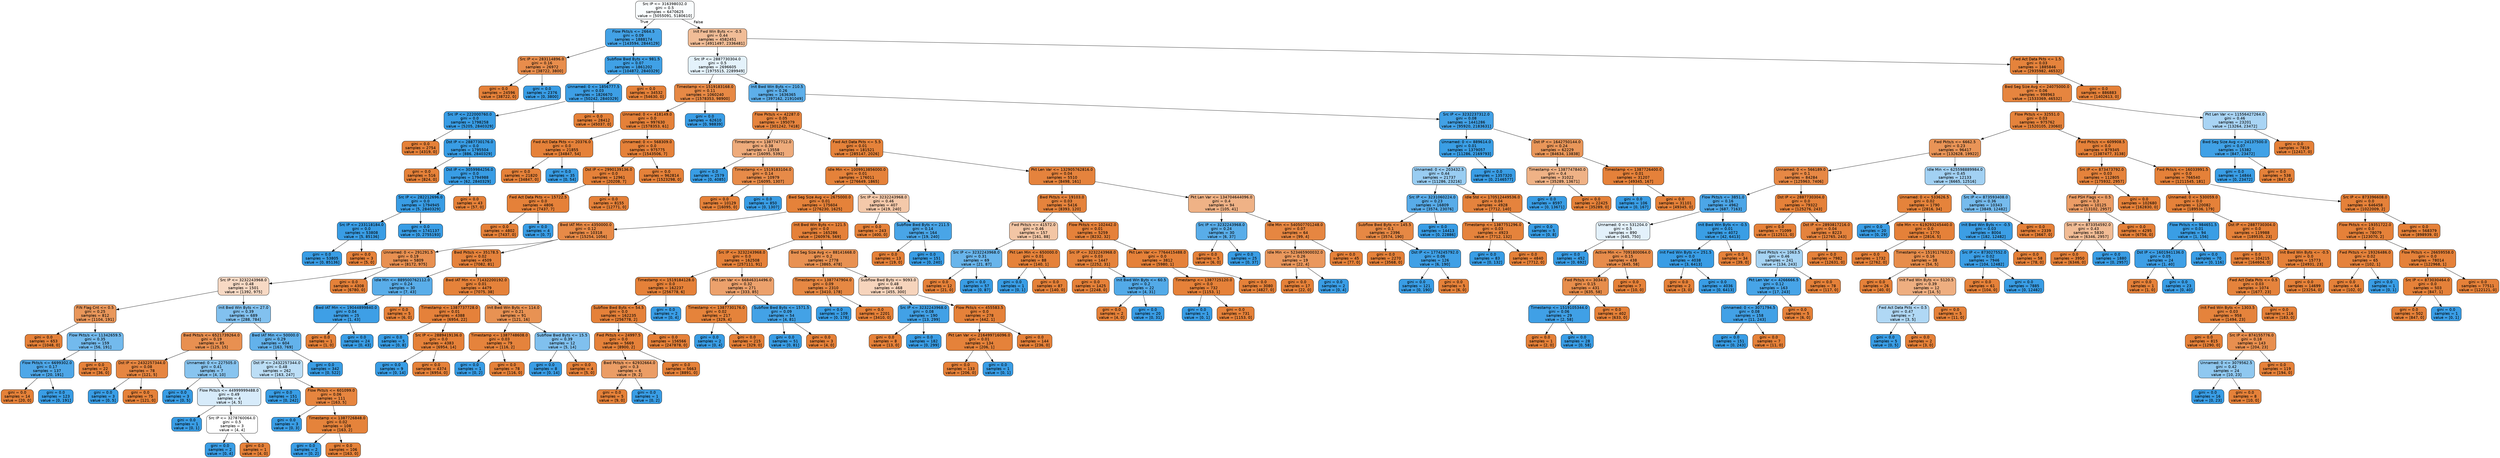 digraph Tree {
node [shape=box, style="filled, rounded", color="black", fontname="helvetica"] ;
edge [fontname="helvetica"] ;
0 [label="Src IP <= 316398032.0\ngini = 0.5\nsamples = 6470625\nvalue = [5055091, 5180610]", fillcolor="#fafdfe"] ;
1 [label="Flow Pkts/s <= 2664.5\ngini = 0.09\nsamples = 1888174\nvalue = [143594, 2844129]", fillcolor="#43a2e6"] ;
0 -> 1 [labeldistance=2.5, labelangle=45, headlabel="True"] ;
2 [label="Src IP <= 283114896.0\ngini = 0.16\nsamples = 26972\nvalue = [38722, 3800]", fillcolor="#e88d4c"] ;
1 -> 2 ;
3 [label="gini = 0.0\nsamples = 24596\nvalue = [38722, 0]", fillcolor="#e58139"] ;
2 -> 3 ;
4 [label="gini = 0.0\nsamples = 2376\nvalue = [0, 3800]", fillcolor="#399de5"] ;
2 -> 4 ;
5 [label="Subflow Bwd Byts <= 981.5\ngini = 0.07\nsamples = 1861202\nvalue = [104872, 2840329]", fillcolor="#40a1e6"] ;
1 -> 5 ;
6 [label="Unnamed: 0 <= 1856777.5\ngini = 0.03\nsamples = 1826670\nvalue = [50242, 2840329]", fillcolor="#3d9fe5"] ;
5 -> 6 ;
7 [label="Src IP <= 222000760.0\ngini = 0.0\nsamples = 1798258\nvalue = [5205, 2840329]", fillcolor="#399de5"] ;
6 -> 7 ;
8 [label="gini = 0.0\nsamples = 2754\nvalue = [4319, 0]", fillcolor="#e58139"] ;
7 -> 8 ;
9 [label="Dst IP <= 2887730176.0\ngini = 0.0\nsamples = 1795504\nvalue = [886, 2840329]", fillcolor="#399de5"] ;
7 -> 9 ;
10 [label="gini = 0.0\nsamples = 516\nvalue = [824, 0]", fillcolor="#e58139"] ;
9 -> 10 ;
11 [label="Dst IP <= 3059984256.0\ngini = 0.0\nsamples = 1794988\nvalue = [62, 2840329]", fillcolor="#399de5"] ;
9 -> 11 ;
12 [label="Src IP <= 282212696.0\ngini = 0.0\nsamples = 1794945\nvalue = [5, 2840329]", fillcolor="#399de5"] ;
11 -> 12 ;
13 [label="Src IP <= 233118184.0\ngini = 0.0\nsamples = 53808\nvalue = [5, 85136]", fillcolor="#399de5"] ;
12 -> 13 ;
14 [label="gini = 0.0\nsamples = 53805\nvalue = [0, 85136]", fillcolor="#399de5"] ;
13 -> 14 ;
15 [label="gini = 0.0\nsamples = 3\nvalue = [5, 0]", fillcolor="#e58139"] ;
13 -> 15 ;
16 [label="gini = 0.0\nsamples = 1741137\nvalue = [0, 2755193]", fillcolor="#399de5"] ;
12 -> 16 ;
17 [label="gini = 0.0\nsamples = 43\nvalue = [57, 0]", fillcolor="#e58139"] ;
11 -> 17 ;
18 [label="gini = 0.0\nsamples = 28412\nvalue = [45037, 0]", fillcolor="#e58139"] ;
6 -> 18 ;
19 [label="gini = 0.0\nsamples = 34532\nvalue = [54630, 0]", fillcolor="#e58139"] ;
5 -> 19 ;
20 [label="Init Fwd Win Byts <= -0.5\ngini = 0.44\nsamples = 4582451\nvalue = [4911497, 2336481]", fillcolor="#f1bd97"] ;
0 -> 20 [labeldistance=2.5, labelangle=-45, headlabel="False"] ;
21 [label="Src IP <= 2887730304.0\ngini = 0.5\nsamples = 2696605\nvalue = [1975515, 2289949]", fillcolor="#e4f2fb"] ;
20 -> 21 ;
22 [label="Timestamp <= 1519183168.0\ngini = 0.11\nsamples = 1060240\nvalue = [1578353, 98900]", fillcolor="#e78945"] ;
21 -> 22 ;
23 [label="Unnamed: 0 <= 418149.0\ngini = 0.0\nsamples = 997630\nvalue = [1578353, 61]", fillcolor="#e58139"] ;
22 -> 23 ;
24 [label="Fwd Act Data Pkts <= 20376.0\ngini = 0.0\nsamples = 21855\nvalue = [34847, 54]", fillcolor="#e58139"] ;
23 -> 24 ;
25 [label="gini = 0.0\nsamples = 21820\nvalue = [34847, 0]", fillcolor="#e58139"] ;
24 -> 25 ;
26 [label="gini = 0.0\nsamples = 35\nvalue = [0, 54]", fillcolor="#399de5"] ;
24 -> 26 ;
27 [label="Unnamed: 0 <= 568309.0\ngini = 0.0\nsamples = 975775\nvalue = [1543506, 7]", fillcolor="#e58139"] ;
23 -> 27 ;
28 [label="Dst IP <= 2990139136.0\ngini = 0.0\nsamples = 12961\nvalue = [20208, 7]", fillcolor="#e58139"] ;
27 -> 28 ;
29 [label="Fwd Act Data Pkts <= 15722.5\ngini = 0.0\nsamples = 4806\nvalue = [7437, 7]", fillcolor="#e58139"] ;
28 -> 29 ;
30 [label="gini = 0.0\nsamples = 4802\nvalue = [7437, 0]", fillcolor="#e58139"] ;
29 -> 30 ;
31 [label="gini = 0.0\nsamples = 4\nvalue = [0, 7]", fillcolor="#399de5"] ;
29 -> 31 ;
32 [label="gini = 0.0\nsamples = 8155\nvalue = [12771, 0]", fillcolor="#e58139"] ;
28 -> 32 ;
33 [label="gini = 0.0\nsamples = 962814\nvalue = [1523298, 0]", fillcolor="#e58139"] ;
27 -> 33 ;
34 [label="gini = 0.0\nsamples = 62610\nvalue = [0, 98839]", fillcolor="#399de5"] ;
22 -> 34 ;
35 [label="Init Bwd Win Byts <= 210.5\ngini = 0.26\nsamples = 1636365\nvalue = [397162, 2191049]", fillcolor="#5dafea"] ;
21 -> 35 ;
36 [label="Flow Pkts/s <= 42287.0\ngini = 0.05\nsamples = 195079\nvalue = [301242, 7418]", fillcolor="#e6843e"] ;
35 -> 36 ;
37 [label="Timestamp <= 1387747712.0\ngini = 0.38\nsamples = 13558\nvalue = [16095, 5392]", fillcolor="#eeab7b"] ;
36 -> 37 ;
38 [label="gini = 0.0\nsamples = 2579\nvalue = [0, 4085]", fillcolor="#399de5"] ;
37 -> 38 ;
39 [label="Timestamp <= 1519183104.0\ngini = 0.14\nsamples = 10979\nvalue = [16095, 1307]", fillcolor="#e78b49"] ;
37 -> 39 ;
40 [label="gini = 0.0\nsamples = 10129\nvalue = [16095, 0]", fillcolor="#e58139"] ;
39 -> 40 ;
41 [label="gini = 0.0\nsamples = 850\nvalue = [0, 1307]", fillcolor="#399de5"] ;
39 -> 41 ;
42 [label="Fwd Act Data Pkts <= 5.5\ngini = 0.01\nsamples = 181521\nvalue = [285147, 2026]", fillcolor="#e5823a"] ;
36 -> 42 ;
43 [label="Idle Min <= 1009913856000.0\ngini = 0.01\nsamples = 176011\nvalue = [276649, 1865]", fillcolor="#e5823a"] ;
42 -> 43 ;
44 [label="Bwd Seg Size Avg <= 2675000.0\ngini = 0.01\nsamples = 175604\nvalue = [276230, 1625]", fillcolor="#e5823a"] ;
43 -> 44 ;
45 [label="Bwd IAT Min <= 4350000.0\ngini = 0.12\nsamples = 10318\nvalue = [15254, 1056]", fillcolor="#e78a47"] ;
44 -> 45 ;
46 [label="Unnamed: 0 <= 291291.5\ngini = 0.19\nsamples = 5809\nvalue = [8172, 975]", fillcolor="#e89051"] ;
45 -> 46 ;
47 [label="Src IP <= 3232243968.0\ngini = 0.48\nsamples = 1501\nvalue = [1392, 975]", fillcolor="#f7d9c4"] ;
46 -> 47 ;
48 [label="FIN Flag Cnt <= 0.5\ngini = 0.25\nsamples = 812\nvalue = [1104, 191]", fillcolor="#e9975b"] ;
47 -> 48 ;
49 [label="gini = 0.0\nsamples = 653\nvalue = [1048, 0]", fillcolor="#e58139"] ;
48 -> 49 ;
50 [label="Flow Pkts/s <= 11342659.5\ngini = 0.35\nsamples = 159\nvalue = [56, 191]", fillcolor="#73baed"] ;
48 -> 50 ;
51 [label="Flow Pkts/s <= 6699302.0\ngini = 0.17\nsamples = 137\nvalue = [20, 191]", fillcolor="#4ea7e8"] ;
50 -> 51 ;
52 [label="gini = 0.0\nsamples = 14\nvalue = [20, 0]", fillcolor="#e58139"] ;
51 -> 52 ;
53 [label="gini = 0.0\nsamples = 123\nvalue = [0, 191]", fillcolor="#399de5"] ;
51 -> 53 ;
54 [label="gini = 0.0\nsamples = 22\nvalue = [36, 0]", fillcolor="#e58139"] ;
50 -> 54 ;
55 [label="Init Bwd Win Byts <= 27.0\ngini = 0.39\nsamples = 689\nvalue = [288, 784]", fillcolor="#82c1ef"] ;
47 -> 55 ;
56 [label="Bwd Pkts/s <= 6521739264.0\ngini = 0.19\nsamples = 85\nvalue = [125, 15]", fillcolor="#e89051"] ;
55 -> 56 ;
57 [label="Dst IP <= 2432257344.0\ngini = 0.08\nsamples = 78\nvalue = [121, 5]", fillcolor="#e68641"] ;
56 -> 57 ;
58 [label="gini = 0.0\nsamples = 3\nvalue = [0, 5]", fillcolor="#399de5"] ;
57 -> 58 ;
59 [label="gini = 0.0\nsamples = 75\nvalue = [121, 0]", fillcolor="#e58139"] ;
57 -> 59 ;
60 [label="Unnamed: 0 <= 227505.0\ngini = 0.41\nsamples = 7\nvalue = [4, 10]", fillcolor="#88c4ef"] ;
56 -> 60 ;
61 [label="gini = 0.0\nsamples = 3\nvalue = [0, 5]", fillcolor="#399de5"] ;
60 -> 61 ;
62 [label="Flow Pkts/s <= 44999999488.0\ngini = 0.49\nsamples = 4\nvalue = [4, 5]", fillcolor="#d7ebfa"] ;
60 -> 62 ;
63 [label="gini = 0.0\nsamples = 1\nvalue = [0, 1]", fillcolor="#399de5"] ;
62 -> 63 ;
64 [label="Src IP <= 3278760064.0\ngini = 0.5\nsamples = 3\nvalue = [4, 4]", fillcolor="#ffffff"] ;
62 -> 64 ;
65 [label="gini = 0.0\nsamples = 2\nvalue = [0, 4]", fillcolor="#399de5"] ;
64 -> 65 ;
66 [label="gini = 0.0\nsamples = 1\nvalue = [4, 0]", fillcolor="#e58139"] ;
64 -> 66 ;
67 [label="Bwd IAT Min <= 50000.0\ngini = 0.29\nsamples = 604\nvalue = [163, 769]", fillcolor="#63b2eb"] ;
55 -> 67 ;
68 [label="Dst IP <= 2432257344.0\ngini = 0.48\nsamples = 262\nvalue = [163, 247]", fillcolor="#bcdef6"] ;
67 -> 68 ;
69 [label="gini = 0.0\nsamples = 151\nvalue = [0, 242]", fillcolor="#399de5"] ;
68 -> 69 ;
70 [label="Flow Pkts/s <= 601099.0\ngini = 0.06\nsamples = 111\nvalue = [163, 5]", fillcolor="#e6853f"] ;
68 -> 70 ;
71 [label="gini = 0.0\nsamples = 3\nvalue = [0, 3]", fillcolor="#399de5"] ;
70 -> 71 ;
72 [label="Timestamp <= 1387726848.0\ngini = 0.02\nsamples = 108\nvalue = [163, 2]", fillcolor="#e5833b"] ;
70 -> 72 ;
73 [label="gini = 0.0\nsamples = 2\nvalue = [0, 2]", fillcolor="#399de5"] ;
72 -> 73 ;
74 [label="gini = 0.0\nsamples = 106\nvalue = [163, 0]", fillcolor="#e58139"] ;
72 -> 74 ;
75 [label="gini = 0.0\nsamples = 342\nvalue = [0, 522]", fillcolor="#399de5"] ;
67 -> 75 ;
76 [label="gini = 0.0\nsamples = 4308\nvalue = [6780, 0]", fillcolor="#e58139"] ;
46 -> 76 ;
77 [label="Bwd Pkts/s <= 35178.5\ngini = 0.02\nsamples = 4509\nvalue = [7082, 81]", fillcolor="#e5823b"] ;
45 -> 77 ;
78 [label="Idle Min <= 889500762112.0\ngini = 0.24\nsamples = 30\nvalue = [7, 43]", fillcolor="#59ade9"] ;
77 -> 78 ;
79 [label="Bwd IAT Min <= 19044899840.0\ngini = 0.04\nsamples = 25\nvalue = [1, 43]", fillcolor="#3e9fe6"] ;
78 -> 79 ;
80 [label="gini = 0.0\nsamples = 1\nvalue = [1, 0]", fillcolor="#e58139"] ;
79 -> 80 ;
81 [label="gini = 0.0\nsamples = 24\nvalue = [0, 43]", fillcolor="#399de5"] ;
79 -> 81 ;
82 [label="gini = 0.0\nsamples = 5\nvalue = [6, 0]", fillcolor="#e58139"] ;
78 -> 82 ;
83 [label="Bwd IAT Min <= 71432200192.0\ngini = 0.01\nsamples = 4479\nvalue = [7075, 38]", fillcolor="#e5823a"] ;
77 -> 83 ;
84 [label="Timestamp <= 1387737728.0\ngini = 0.01\nsamples = 4388\nvalue = [6954, 22]", fillcolor="#e5813a"] ;
83 -> 84 ;
85 [label="gini = 0.0\nsamples = 5\nvalue = [0, 8]", fillcolor="#399de5"] ;
84 -> 85 ;
86 [label="Src IP <= 2889419136.0\ngini = 0.0\nsamples = 4383\nvalue = [6954, 14]", fillcolor="#e58139"] ;
84 -> 86 ;
87 [label="gini = 0.0\nsamples = 9\nvalue = [0, 14]", fillcolor="#399de5"] ;
86 -> 87 ;
88 [label="gini = 0.0\nsamples = 4374\nvalue = [6954, 0]", fillcolor="#e58139"] ;
86 -> 88 ;
89 [label="Init Bwd Win Byts <= 114.0\ngini = 0.21\nsamples = 91\nvalue = [121, 16]", fillcolor="#e89253"] ;
83 -> 89 ;
90 [label="Timestamp <= 1387748608.0\ngini = 0.03\nsamples = 79\nvalue = [116, 2]", fillcolor="#e5833c"] ;
89 -> 90 ;
91 [label="gini = 0.0\nsamples = 1\nvalue = [0, 2]", fillcolor="#399de5"] ;
90 -> 91 ;
92 [label="gini = 0.0\nsamples = 78\nvalue = [116, 0]", fillcolor="#e58139"] ;
90 -> 92 ;
93 [label="Subflow Bwd Byts <= 15.5\ngini = 0.39\nsamples = 12\nvalue = [5, 14]", fillcolor="#80c0ee"] ;
89 -> 93 ;
94 [label="gini = 0.0\nsamples = 8\nvalue = [0, 14]", fillcolor="#399de5"] ;
93 -> 94 ;
95 [label="gini = 0.0\nsamples = 4\nvalue = [5, 0]", fillcolor="#e58139"] ;
93 -> 95 ;
96 [label="Init Bwd Win Byts <= 121.5\ngini = 0.0\nsamples = 165286\nvalue = [260976, 569]", fillcolor="#e58139"] ;
44 -> 96 ;
97 [label="Src IP <= 3232243968.0\ngini = 0.0\nsamples = 162508\nvalue = [257111, 91]", fillcolor="#e58139"] ;
96 -> 97 ;
98 [label="Timestamp <= 1519184128.0\ngini = 0.0\nsamples = 162237\nvalue = [256778, 6]", fillcolor="#e58139"] ;
97 -> 98 ;
99 [label="Subflow Bwd Byts <= 54.5\ngini = 0.0\nsamples = 162235\nvalue = [256778, 2]", fillcolor="#e58139"] ;
98 -> 99 ;
100 [label="Fwd Pkts/s <= 24997.5\ngini = 0.0\nsamples = 5669\nvalue = [8900, 2]", fillcolor="#e58139"] ;
99 -> 100 ;
101 [label="Bwd Pkts/s <= 62932664.0\ngini = 0.3\nsamples = 6\nvalue = [9, 2]", fillcolor="#eb9d65"] ;
100 -> 101 ;
102 [label="gini = 0.0\nsamples = 5\nvalue = [9, 0]", fillcolor="#e58139"] ;
101 -> 102 ;
103 [label="gini = 0.0\nsamples = 1\nvalue = [0, 2]", fillcolor="#399de5"] ;
101 -> 103 ;
104 [label="gini = 0.0\nsamples = 5663\nvalue = [8891, 0]", fillcolor="#e58139"] ;
100 -> 104 ;
105 [label="gini = 0.0\nsamples = 156566\nvalue = [247878, 0]", fillcolor="#e58139"] ;
99 -> 105 ;
106 [label="gini = 0.0\nsamples = 2\nvalue = [0, 4]", fillcolor="#399de5"] ;
98 -> 106 ;
107 [label="Pkt Len Var <= 66846314496.0\ngini = 0.32\nsamples = 271\nvalue = [333, 85]", fillcolor="#eca16c"] ;
97 -> 107 ;
108 [label="Timestamp <= 1387730176.0\ngini = 0.02\nsamples = 217\nvalue = [329, 4]", fillcolor="#e5833b"] ;
107 -> 108 ;
109 [label="gini = 0.0\nsamples = 2\nvalue = [0, 4]", fillcolor="#399de5"] ;
108 -> 109 ;
110 [label="gini = 0.0\nsamples = 215\nvalue = [329, 0]", fillcolor="#e58139"] ;
108 -> 110 ;
111 [label="Subflow Bwd Byts <= 1571.5\ngini = 0.09\nsamples = 54\nvalue = [4, 81]", fillcolor="#43a2e6"] ;
107 -> 111 ;
112 [label="gini = 0.0\nsamples = 51\nvalue = [0, 81]", fillcolor="#399de5"] ;
111 -> 112 ;
113 [label="gini = 0.0\nsamples = 3\nvalue = [4, 0]", fillcolor="#e58139"] ;
111 -> 113 ;
114 [label="Bwd Seg Size Avg <= 88141668.0\ngini = 0.2\nsamples = 2778\nvalue = [3865, 478]", fillcolor="#e89151"] ;
96 -> 114 ;
115 [label="Timestamp <= 1387747904.0\ngini = 0.09\nsamples = 2310\nvalue = [3410, 178]", fillcolor="#e68843"] ;
114 -> 115 ;
116 [label="gini = 0.0\nsamples = 109\nvalue = [0, 178]", fillcolor="#399de5"] ;
115 -> 116 ;
117 [label="gini = 0.0\nsamples = 2201\nvalue = [3410, 0]", fillcolor="#e58139"] ;
115 -> 117 ;
118 [label="Subflow Bwd Byts <= 9093.0\ngini = 0.48\nsamples = 468\nvalue = [455, 300]", fillcolor="#f6d4bc"] ;
114 -> 118 ;
119 [label="Src IP <= 3232243968.0\ngini = 0.08\nsamples = 190\nvalue = [13, 299]", fillcolor="#42a1e6"] ;
118 -> 119 ;
120 [label="gini = 0.0\nsamples = 8\nvalue = [13, 0]", fillcolor="#e58139"] ;
119 -> 120 ;
121 [label="gini = 0.0\nsamples = 182\nvalue = [0, 299]", fillcolor="#399de5"] ;
119 -> 121 ;
122 [label="Flow Pkts/s <= 455583.5\ngini = 0.0\nsamples = 278\nvalue = [442, 1]", fillcolor="#e58139"] ;
118 -> 122 ;
123 [label="Pkt Len Var <= 216499716096.0\ngini = 0.01\nsamples = 134\nvalue = [206, 1]", fillcolor="#e5823a"] ;
122 -> 123 ;
124 [label="gini = 0.0\nsamples = 133\nvalue = [206, 0]", fillcolor="#e58139"] ;
123 -> 124 ;
125 [label="gini = 0.0\nsamples = 1\nvalue = [0, 1]", fillcolor="#399de5"] ;
123 -> 125 ;
126 [label="gini = 0.0\nsamples = 144\nvalue = [236, 0]", fillcolor="#e58139"] ;
122 -> 126 ;
127 [label="Src IP <= 3232243968.0\ngini = 0.46\nsamples = 407\nvalue = [419, 240]", fillcolor="#f4c9aa"] ;
43 -> 127 ;
128 [label="gini = 0.0\nsamples = 243\nvalue = [400, 0]", fillcolor="#e58139"] ;
127 -> 128 ;
129 [label="Subflow Bwd Byts <= 211.5\ngini = 0.14\nsamples = 164\nvalue = [19, 240]", fillcolor="#49a5e7"] ;
127 -> 129 ;
130 [label="gini = 0.0\nsamples = 13\nvalue = [19, 0]", fillcolor="#e58139"] ;
129 -> 130 ;
131 [label="gini = 0.0\nsamples = 151\nvalue = [0, 240]", fillcolor="#399de5"] ;
129 -> 131 ;
132 [label="Pkt Len Var <= 132905762816.0\ngini = 0.04\nsamples = 5510\nvalue = [8498, 161]", fillcolor="#e5833d"] ;
42 -> 132 ;
133 [label="Bwd Pkts/s <= 19103.0\ngini = 0.03\nsamples = 5416\nvalue = [8393, 120]", fillcolor="#e5833c"] ;
132 -> 133 ;
134 [label="Fwd Pkts/s <= 41572.0\ngini = 0.46\nsamples = 157\nvalue = [161, 88]", fillcolor="#f3c6a5"] ;
133 -> 134 ;
135 [label="Src IP <= 3232243968.0\ngini = 0.31\nsamples = 69\nvalue = [21, 87]", fillcolor="#69b5eb"] ;
134 -> 135 ;
136 [label="gini = 0.0\nsamples = 12\nvalue = [21, 0]", fillcolor="#e58139"] ;
135 -> 136 ;
137 [label="gini = 0.0\nsamples = 57\nvalue = [0, 87]", fillcolor="#399de5"] ;
135 -> 137 ;
138 [label="Pkt Len Min <= 650000.0\ngini = 0.01\nsamples = 88\nvalue = [140, 1]", fillcolor="#e5823a"] ;
134 -> 138 ;
139 [label="gini = 0.0\nsamples = 1\nvalue = [0, 1]", fillcolor="#399de5"] ;
138 -> 139 ;
140 [label="gini = 0.0\nsamples = 87\nvalue = [140, 0]", fillcolor="#e58139"] ;
138 -> 140 ;
141 [label="Flow Pkts/s <= 102442.0\ngini = 0.01\nsamples = 5259\nvalue = [8232, 32]", fillcolor="#e5813a"] ;
133 -> 141 ;
142 [label="Src IP <= 3232243968.0\ngini = 0.03\nsamples = 1447\nvalue = [2252, 31]", fillcolor="#e5833c"] ;
141 -> 142 ;
143 [label="gini = 0.0\nsamples = 1425\nvalue = [2248, 0]", fillcolor="#e58139"] ;
142 -> 143 ;
144 [label="Init Bwd Win Byts <= 60.5\ngini = 0.2\nsamples = 22\nvalue = [4, 31]", fillcolor="#53aae8"] ;
142 -> 144 ;
145 [label="gini = 0.0\nsamples = 2\nvalue = [4, 0]", fillcolor="#e58139"] ;
144 -> 145 ;
146 [label="gini = 0.0\nsamples = 20\nvalue = [0, 31]", fillcolor="#399de5"] ;
144 -> 146 ;
147 [label="Pkt Len Var <= 7764415488.0\ngini = 0.0\nsamples = 3812\nvalue = [5980, 1]", fillcolor="#e58139"] ;
141 -> 147 ;
148 [label="Timestamp <= 1387725120.0\ngini = 0.0\nsamples = 732\nvalue = [1153, 1]", fillcolor="#e58139"] ;
147 -> 148 ;
149 [label="gini = 0.0\nsamples = 1\nvalue = [0, 1]", fillcolor="#399de5"] ;
148 -> 149 ;
150 [label="gini = 0.0\nsamples = 731\nvalue = [1153, 0]", fillcolor="#e58139"] ;
148 -> 150 ;
151 [label="gini = 0.0\nsamples = 3080\nvalue = [4827, 0]", fillcolor="#e58139"] ;
147 -> 151 ;
152 [label="Pkt Len Var <= 134704644096.0\ngini = 0.4\nsamples = 94\nvalue = [105, 41]", fillcolor="#efb286"] ;
132 -> 152 ;
153 [label="Src IP <= 3232243968.0\ngini = 0.24\nsamples = 30\nvalue = [6, 37]", fillcolor="#59ade9"] ;
152 -> 153 ;
154 [label="gini = 0.0\nsamples = 5\nvalue = [6, 0]", fillcolor="#e58139"] ;
153 -> 154 ;
155 [label="gini = 0.0\nsamples = 25\nvalue = [0, 37]", fillcolor="#399de5"] ;
153 -> 155 ;
156 [label="Idle Min <= 540507701248.0\ngini = 0.07\nsamples = 64\nvalue = [99, 4]", fillcolor="#e68641"] ;
152 -> 156 ;
157 [label="Idle Min <= 523465900032.0\ngini = 0.26\nsamples = 19\nvalue = [22, 4]", fillcolor="#ea985d"] ;
156 -> 157 ;
158 [label="gini = 0.0\nsamples = 17\nvalue = [22, 0]", fillcolor="#e58139"] ;
157 -> 158 ;
159 [label="gini = 0.0\nsamples = 2\nvalue = [0, 4]", fillcolor="#399de5"] ;
157 -> 159 ;
160 [label="gini = 0.0\nsamples = 45\nvalue = [77, 0]", fillcolor="#e58139"] ;
156 -> 160 ;
161 [label="Src IP <= 3232237312.0\ngini = 0.08\nsamples = 1441286\nvalue = [95920, 2183631]", fillcolor="#42a1e6"] ;
35 -> 161 ;
162 [label="Unnamed: 0 <= 889614.0\ngini = 0.01\nsamples = 1379057\nvalue = [11286, 2169793]", fillcolor="#3a9ee5"] ;
161 -> 162 ;
163 [label="Unnamed: 0 <= 203432.5\ngini = 0.44\nsamples = 21737\nvalue = [11286, 23216]", fillcolor="#99cdf2"] ;
162 -> 163 ;
164 [label="Src IP <= 3231060224.0\ngini = 0.23\nsamples = 16809\nvalue = [3574, 23076]", fillcolor="#58ace9"] ;
163 -> 164 ;
165 [label="Subflow Bwd Byts <= 145.5\ngini = 0.1\nsamples = 2396\nvalue = [3574, 190]", fillcolor="#e68844"] ;
164 -> 165 ;
166 [label="gini = 0.0\nsamples = 2270\nvalue = [3568, 0]", fillcolor="#e58139"] ;
165 -> 166 ;
167 [label="Dst IP <= 1774245792.0\ngini = 0.06\nsamples = 126\nvalue = [6, 190]", fillcolor="#3fa0e6"] ;
165 -> 167 ;
168 [label="gini = 0.0\nsamples = 121\nvalue = [0, 190]", fillcolor="#399de5"] ;
167 -> 168 ;
169 [label="gini = 0.0\nsamples = 5\nvalue = [6, 0]", fillcolor="#e58139"] ;
167 -> 169 ;
170 [label="gini = 0.0\nsamples = 14413\nvalue = [0, 22886]", fillcolor="#399de5"] ;
164 -> 170 ;
171 [label="Idle Std <= 170512449536.0\ngini = 0.04\nsamples = 4928\nvalue = [7712, 140]", fillcolor="#e5833d"] ;
163 -> 171 ;
172 [label="Timestamp <= 1387751296.0\ngini = 0.03\nsamples = 4923\nvalue = [7712, 132]", fillcolor="#e5833c"] ;
171 -> 172 ;
173 [label="gini = 0.0\nsamples = 83\nvalue = [0, 132]", fillcolor="#399de5"] ;
172 -> 173 ;
174 [label="gini = 0.0\nsamples = 4840\nvalue = [7712, 0]", fillcolor="#e58139"] ;
172 -> 174 ;
175 [label="gini = 0.0\nsamples = 5\nvalue = [0, 8]", fillcolor="#399de5"] ;
171 -> 175 ;
176 [label="gini = 0.0\nsamples = 1357320\nvalue = [0, 2146577]", fillcolor="#399de5"] ;
162 -> 176 ;
177 [label="Dst IP <= 1642750144.0\ngini = 0.24\nsamples = 62229\nvalue = [84634, 13838]", fillcolor="#e99659"] ;
161 -> 177 ;
178 [label="Timestamp <= 1387747840.0\ngini = 0.4\nsamples = 31022\nvalue = [35289, 13671]", fillcolor="#efb286"] ;
177 -> 178 ;
179 [label="gini = 0.0\nsamples = 8597\nvalue = [0, 13671]", fillcolor="#399de5"] ;
178 -> 179 ;
180 [label="gini = 0.0\nsamples = 22425\nvalue = [35289, 0]", fillcolor="#e58139"] ;
178 -> 180 ;
181 [label="Timestamp <= 1387726400.0\ngini = 0.01\nsamples = 31207\nvalue = [49345, 167]", fillcolor="#e5813a"] ;
177 -> 181 ;
182 [label="gini = 0.0\nsamples = 106\nvalue = [0, 167]", fillcolor="#399de5"] ;
181 -> 182 ;
183 [label="gini = 0.0\nsamples = 31101\nvalue = [49345, 0]", fillcolor="#e58139"] ;
181 -> 183 ;
184 [label="Fwd Act Data Pkts <= 1.5\ngini = 0.03\nsamples = 1885846\nvalue = [2935982, 46532]", fillcolor="#e5833c"] ;
20 -> 184 ;
185 [label="Bwd Seg Size Avg <= 24075000.0\ngini = 0.06\nsamples = 998963\nvalue = [1533369, 46532]", fillcolor="#e6853f"] ;
184 -> 185 ;
186 [label="Flow Pkts/s <= 32551.0\ngini = 0.03\nsamples = 975762\nvalue = [1520105, 23060]", fillcolor="#e5833c"] ;
185 -> 186 ;
187 [label="Fwd Pkts/s <= 6662.5\ngini = 0.23\nsamples = 96417\nvalue = [132628, 19922]", fillcolor="#e99457"] ;
186 -> 187 ;
188 [label="Unnamed: 0 <= 566189.0\ngini = 0.1\nsamples = 84284\nvalue = [125963, 7406]", fillcolor="#e78845"] ;
187 -> 188 ;
189 [label="Flow Pkts/s <= 3851.0\ngini = 0.16\nsamples = 4962\nvalue = [687, 7163]", fillcolor="#4ca6e7"] ;
188 -> 189 ;
190 [label="Unnamed: 0 <= 531204.0\ngini = 0.5\nsamples = 890\nvalue = [645, 750]", fillcolor="#e3f1fb"] ;
189 -> 190 ;
191 [label="gini = 0.0\nsamples = 452\nvalue = [0, 692]", fillcolor="#399de5"] ;
190 -> 191 ;
192 [label="Active Min <= 7091800064.0\ngini = 0.15\nsamples = 438\nvalue = [645, 58]", fillcolor="#e78c4b"] ;
190 -> 192 ;
193 [label="Fwd Pkts/s <= 3034.0\ngini = 0.15\nsamples = 431\nvalue = [635, 58]", fillcolor="#e78d4b"] ;
192 -> 193 ;
194 [label="Timestamp <= 1519105344.0\ngini = 0.06\nsamples = 29\nvalue = [2, 58]", fillcolor="#40a0e6"] ;
193 -> 194 ;
195 [label="gini = 0.0\nsamples = 1\nvalue = [2, 0]", fillcolor="#e58139"] ;
194 -> 195 ;
196 [label="gini = 0.0\nsamples = 28\nvalue = [0, 58]", fillcolor="#399de5"] ;
194 -> 196 ;
197 [label="gini = 0.0\nsamples = 402\nvalue = [633, 0]", fillcolor="#e58139"] ;
193 -> 197 ;
198 [label="gini = 0.0\nsamples = 7\nvalue = [10, 0]", fillcolor="#e58139"] ;
192 -> 198 ;
199 [label="Init Bwd Win Byts <= -0.5\ngini = 0.01\nsamples = 4072\nvalue = [42, 6413]", fillcolor="#3a9ee5"] ;
189 -> 199 ;
200 [label="Init Fwd Win Byts <= 251.5\ngini = 0.0\nsamples = 4038\nvalue = [3, 6413]", fillcolor="#399de5"] ;
199 -> 200 ;
201 [label="gini = 0.0\nsamples = 2\nvalue = [3, 0]", fillcolor="#e58139"] ;
200 -> 201 ;
202 [label="gini = 0.0\nsamples = 4036\nvalue = [0, 6413]", fillcolor="#399de5"] ;
200 -> 202 ;
203 [label="gini = 0.0\nsamples = 34\nvalue = [39, 0]", fillcolor="#e58139"] ;
199 -> 203 ;
204 [label="Dst IP <= 2887730304.0\ngini = 0.0\nsamples = 79322\nvalue = [125276, 243]", fillcolor="#e58139"] ;
188 -> 204 ;
205 [label="gini = 0.0\nsamples = 71099\nvalue = [112511, 0]", fillcolor="#e58139"] ;
204 -> 205 ;
206 [label="Dst IP <= 2893817216.0\ngini = 0.04\nsamples = 8223\nvalue = [12765, 243]", fillcolor="#e5833d"] ;
204 -> 206 ;
207 [label="Bwd Pkts/s <= 1063.5\ngini = 0.46\nsamples = 241\nvalue = [134, 243]", fillcolor="#a6d3f3"] ;
206 -> 207 ;
208 [label="Pkt Len Var <= 4266666.5\ngini = 0.12\nsamples = 163\nvalue = [17, 243]", fillcolor="#47a4e7"] ;
207 -> 208 ;
209 [label="Unnamed: 0 <= 3071794.5\ngini = 0.08\nsamples = 158\nvalue = [11, 243]", fillcolor="#42a1e6"] ;
208 -> 209 ;
210 [label="gini = 0.0\nsamples = 151\nvalue = [0, 243]", fillcolor="#399de5"] ;
209 -> 210 ;
211 [label="gini = 0.0\nsamples = 7\nvalue = [11, 0]", fillcolor="#e58139"] ;
209 -> 211 ;
212 [label="gini = 0.0\nsamples = 5\nvalue = [6, 0]", fillcolor="#e58139"] ;
208 -> 212 ;
213 [label="gini = 0.0\nsamples = 78\nvalue = [117, 0]", fillcolor="#e58139"] ;
207 -> 213 ;
214 [label="gini = 0.0\nsamples = 7982\nvalue = [12631, 0]", fillcolor="#e58139"] ;
206 -> 214 ;
215 [label="Idle Min <= 625598889984.0\ngini = 0.45\nsamples = 12133\nvalue = [6665, 12516]", fillcolor="#a2d1f3"] ;
187 -> 215 ;
216 [label="Unnamed: 0 <= 533626.5\ngini = 0.02\nsamples = 1790\nvalue = [2816, 34]", fillcolor="#e5833b"] ;
215 -> 216 ;
217 [label="gini = 0.0\nsamples = 20\nvalue = [0, 29]", fillcolor="#399de5"] ;
216 -> 217 ;
218 [label="Idle Min <= 619293245440.0\ngini = 0.0\nsamples = 1770\nvalue = [2816, 5]", fillcolor="#e58139"] ;
216 -> 218 ;
219 [label="gini = 0.0\nsamples = 1732\nvalue = [2762, 0]", fillcolor="#e58139"] ;
218 -> 219 ;
220 [label="Timestamp <= 1519117632.0\ngini = 0.16\nsamples = 38\nvalue = [54, 5]", fillcolor="#e78d4b"] ;
218 -> 220 ;
221 [label="gini = 0.0\nsamples = 26\nvalue = [40, 0]", fillcolor="#e58139"] ;
220 -> 221 ;
222 [label="Init Fwd Win Byts <= 5120.5\ngini = 0.39\nsamples = 12\nvalue = [14, 5]", fillcolor="#eeae80"] ;
220 -> 222 ;
223 [label="Fwd Act Data Pkts <= 0.5\ngini = 0.47\nsamples = 7\nvalue = [3, 5]", fillcolor="#b0d8f5"] ;
222 -> 223 ;
224 [label="gini = 0.0\nsamples = 5\nvalue = [0, 5]", fillcolor="#399de5"] ;
223 -> 224 ;
225 [label="gini = 0.0\nsamples = 2\nvalue = [3, 0]", fillcolor="#e58139"] ;
223 -> 225 ;
226 [label="gini = 0.0\nsamples = 5\nvalue = [11, 0]", fillcolor="#e58139"] ;
222 -> 226 ;
227 [label="Src IP <= 873593408.0\ngini = 0.36\nsamples = 10343\nvalue = [3849, 12482]", fillcolor="#76bbed"] ;
215 -> 227 ;
228 [label="Init Bwd Win Byts <= -0.5\ngini = 0.03\nsamples = 8004\nvalue = [182, 12482]", fillcolor="#3c9ee5"] ;
227 -> 228 ;
229 [label="Src IP <= 873027552.0\ngini = 0.02\nsamples = 7946\nvalue = [104, 12482]", fillcolor="#3b9ee5"] ;
228 -> 229 ;
230 [label="gini = 0.0\nsamples = 61\nvalue = [104, 0]", fillcolor="#e58139"] ;
229 -> 230 ;
231 [label="gini = 0.0\nsamples = 7885\nvalue = [0, 12482]", fillcolor="#399de5"] ;
229 -> 231 ;
232 [label="gini = 0.0\nsamples = 58\nvalue = [78, 0]", fillcolor="#e58139"] ;
228 -> 232 ;
233 [label="gini = 0.0\nsamples = 2339\nvalue = [3667, 0]", fillcolor="#e58139"] ;
227 -> 233 ;
234 [label="Fwd Pkts/s <= 609908.5\ngini = 0.0\nsamples = 879345\nvalue = [1387477, 3138]", fillcolor="#e58139"] ;
186 -> 234 ;
235 [label="Src IP <= 873473792.0\ngini = 0.03\nsamples = 112805\nvalue = [175932, 2957]", fillcolor="#e5833c"] ;
234 -> 235 ;
236 [label="Fwd PSH Flags <= 0.5\ngini = 0.3\nsamples = 10125\nvalue = [13102, 2957]", fillcolor="#eb9d66"] ;
235 -> 236 ;
237 [label="Src IP <= 873354592.0\ngini = 0.43\nsamples = 5830\nvalue = [6346, 2957]", fillcolor="#f1bc95"] ;
236 -> 237 ;
238 [label="gini = 0.0\nsamples = 3950\nvalue = [6346, 0]", fillcolor="#e58139"] ;
237 -> 238 ;
239 [label="gini = 0.0\nsamples = 1880\nvalue = [0, 2957]", fillcolor="#399de5"] ;
237 -> 239 ;
240 [label="gini = 0.0\nsamples = 4295\nvalue = [6756, 0]", fillcolor="#e58139"] ;
236 -> 240 ;
241 [label="gini = 0.0\nsamples = 102680\nvalue = [162830, 0]", fillcolor="#e58139"] ;
235 -> 241 ;
242 [label="Fwd Pkts/s <= 16033991.5\ngini = 0.0\nsamples = 766540\nvalue = [1211545, 181]", fillcolor="#e58139"] ;
234 -> 242 ;
243 [label="Unnamed: 0 <= 530059.0\ngini = 0.0\nsamples = 120082\nvalue = [189536, 179]", fillcolor="#e58139"] ;
242 -> 243 ;
244 [label="Flow Pkts/s <= 984651.5\ngini = 0.01\nsamples = 94\nvalue = [1, 156]", fillcolor="#3a9ee5"] ;
243 -> 244 ;
245 [label="Dst IP <= 1601941136.0\ngini = 0.05\nsamples = 24\nvalue = [1, 40]", fillcolor="#3e9fe6"] ;
244 -> 245 ;
246 [label="gini = 0.0\nsamples = 1\nvalue = [1, 0]", fillcolor="#e58139"] ;
245 -> 246 ;
247 [label="gini = 0.0\nsamples = 23\nvalue = [0, 40]", fillcolor="#399de5"] ;
245 -> 247 ;
248 [label="gini = 0.0\nsamples = 70\nvalue = [0, 116]", fillcolor="#399de5"] ;
244 -> 248 ;
249 [label="Dst IP <= 2887730304.0\ngini = 0.0\nsamples = 119988\nvalue = [189535, 23]", fillcolor="#e58139"] ;
243 -> 249 ;
250 [label="gini = 0.0\nsamples = 104215\nvalue = [164604, 0]", fillcolor="#e58139"] ;
249 -> 250 ;
251 [label="Init Bwd Win Byts <= -0.5\ngini = 0.0\nsamples = 15773\nvalue = [24931, 23]", fillcolor="#e58139"] ;
249 -> 251 ;
252 [label="Fwd Act Data Pkts <= 0.5\ngini = 0.03\nsamples = 1074\nvalue = [1677, 23]", fillcolor="#e5833c"] ;
251 -> 252 ;
253 [label="Init Fwd Win Byts <= 1303.5\ngini = 0.03\nsamples = 958\nvalue = [1494, 23]", fillcolor="#e5833c"] ;
252 -> 253 ;
254 [label="gini = 0.0\nsamples = 815\nvalue = [1290, 0]", fillcolor="#e58139"] ;
253 -> 254 ;
255 [label="Src IP <= 874155776.0\ngini = 0.18\nsamples = 143\nvalue = [204, 23]", fillcolor="#e88f4f"] ;
253 -> 255 ;
256 [label="Unnamed: 0 <= 3079562.5\ngini = 0.42\nsamples = 24\nvalue = [10, 23]", fillcolor="#8fc8f0"] ;
255 -> 256 ;
257 [label="gini = 0.0\nsamples = 16\nvalue = [0, 23]", fillcolor="#399de5"] ;
256 -> 257 ;
258 [label="gini = 0.0\nsamples = 8\nvalue = [10, 0]", fillcolor="#e58139"] ;
256 -> 258 ;
259 [label="gini = 0.0\nsamples = 119\nvalue = [194, 0]", fillcolor="#e58139"] ;
255 -> 259 ;
260 [label="gini = 0.0\nsamples = 116\nvalue = [183, 0]", fillcolor="#e58139"] ;
252 -> 260 ;
261 [label="gini = 0.0\nsamples = 14699\nvalue = [23254, 0]", fillcolor="#e58139"] ;
251 -> 261 ;
262 [label="Src IP <= 873396608.0\ngini = 0.0\nsamples = 646458\nvalue = [1022009, 2]", fillcolor="#e58139"] ;
242 -> 262 ;
263 [label="Flow Pkts/s <= 19351722.0\ngini = 0.0\nsamples = 78079\nvalue = [123070, 2]", fillcolor="#e58139"] ;
262 -> 263 ;
264 [label="Fwd Pkts/s <= 19326486.0\ngini = 0.02\nsamples = 65\nvalue = [102, 1]", fillcolor="#e5823b"] ;
263 -> 264 ;
265 [label="gini = 0.0\nsamples = 64\nvalue = [102, 0]", fillcolor="#e58139"] ;
264 -> 265 ;
266 [label="gini = 0.0\nsamples = 1\nvalue = [0, 1]", fillcolor="#399de5"] ;
264 -> 266 ;
267 [label="Flow Pkts/s <= 26659558.0\ngini = 0.0\nsamples = 78014\nvalue = [122968, 1]", fillcolor="#e58139"] ;
263 -> 267 ;
268 [label="Src IP <= 873030464.0\ngini = 0.0\nsamples = 503\nvalue = [847, 1]", fillcolor="#e58139"] ;
267 -> 268 ;
269 [label="gini = 0.0\nsamples = 502\nvalue = [847, 0]", fillcolor="#e58139"] ;
268 -> 269 ;
270 [label="gini = 0.0\nsamples = 1\nvalue = [0, 1]", fillcolor="#399de5"] ;
268 -> 270 ;
271 [label="gini = 0.0\nsamples = 77511\nvalue = [122121, 0]", fillcolor="#e58139"] ;
267 -> 271 ;
272 [label="gini = 0.0\nsamples = 568379\nvalue = [898939, 0]", fillcolor="#e58139"] ;
262 -> 272 ;
273 [label="Pkt Len Var <= 11556427264.0\ngini = 0.46\nsamples = 23201\nvalue = [13264, 23472]", fillcolor="#a9d4f4"] ;
185 -> 273 ;
274 [label="Bwd Seg Size Avg <= 24137500.0\ngini = 0.07\nsamples = 15382\nvalue = [847, 23472]", fillcolor="#40a1e6"] ;
273 -> 274 ;
275 [label="gini = 0.0\nsamples = 14844\nvalue = [0, 23472]", fillcolor="#399de5"] ;
274 -> 275 ;
276 [label="gini = 0.0\nsamples = 538\nvalue = [847, 0]", fillcolor="#e58139"] ;
274 -> 276 ;
277 [label="gini = 0.0\nsamples = 7819\nvalue = [12417, 0]", fillcolor="#e58139"] ;
273 -> 277 ;
278 [label="gini = 0.0\nsamples = 886883\nvalue = [1402613, 0]", fillcolor="#e58139"] ;
184 -> 278 ;
}